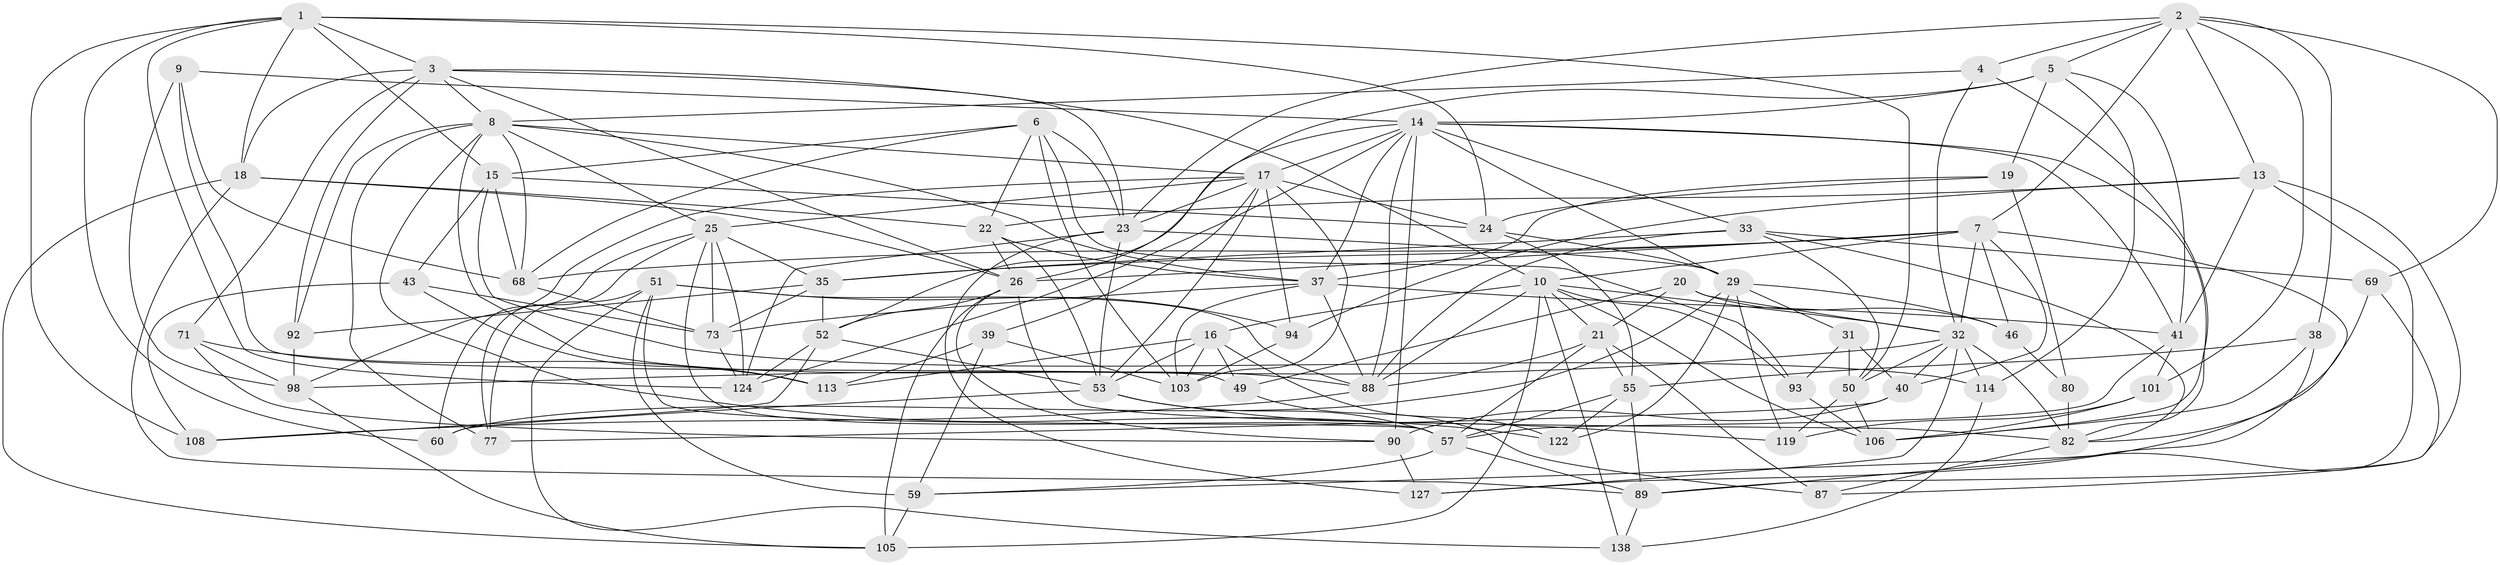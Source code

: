 // original degree distribution, {4: 1.0}
// Generated by graph-tools (version 1.1) at 2025/20/03/04/25 18:20:49]
// undirected, 72 vertices, 211 edges
graph export_dot {
graph [start="1"]
  node [color=gray90,style=filled];
  1 [super="+12+48"];
  2 [super="+65+61"];
  3 [super="+115"];
  4;
  5 [super="+104"];
  6 [super="+47"];
  7 [super="+45+28"];
  8 [super="+11"];
  9;
  10 [super="+27+66+136"];
  13 [super="+42"];
  14 [super="+79+97"];
  15 [super="+134"];
  16 [super="+34"];
  17 [super="+72+36"];
  18 [super="+30+54"];
  19;
  20;
  21 [super="+99"];
  22 [super="+109"];
  23 [super="+62+126"];
  24 [super="+81"];
  25 [super="+100"];
  26 [super="+70"];
  29 [super="+132+56"];
  31;
  32 [super="+121+64"];
  33 [super="+85"];
  35 [super="+96"];
  37 [super="+44+91"];
  38;
  39;
  40 [super="+67"];
  41 [super="+111"];
  43;
  46;
  49;
  50 [super="+63"];
  51 [super="+95"];
  52 [super="+58"];
  53 [super="+139"];
  55 [super="+74"];
  57 [super="+78+129"];
  59 [super="+102"];
  60;
  68 [super="+84"];
  69;
  71;
  73 [super="+128"];
  77;
  80;
  82 [super="+110+117"];
  87;
  88 [super="+118"];
  89 [super="+135"];
  90 [super="+133"];
  92;
  93;
  94;
  98 [super="+123"];
  101;
  103 [super="+130"];
  105 [super="+107"];
  106 [super="+120"];
  108;
  113;
  114;
  119;
  122;
  124 [super="+131"];
  127;
  138;
  1 -- 3;
  1 -- 18;
  1 -- 108;
  1 -- 124;
  1 -- 15;
  1 -- 24;
  1 -- 50;
  1 -- 60;
  2 -- 69;
  2 -- 4;
  2 -- 5;
  2 -- 101;
  2 -- 38;
  2 -- 23;
  2 -- 7;
  2 -- 13;
  3 -- 71;
  3 -- 10;
  3 -- 18;
  3 -- 23;
  3 -- 8;
  3 -- 26;
  3 -- 92;
  4 -- 8;
  4 -- 32;
  4 -- 106;
  5 -- 114;
  5 -- 19;
  5 -- 41;
  5 -- 14;
  5 -- 26;
  6 -- 68;
  6 -- 22;
  6 -- 23;
  6 -- 103;
  6 -- 93;
  6 -- 15;
  7 -- 68;
  7 -- 35;
  7 -- 127;
  7 -- 26 [weight=2];
  7 -- 32;
  7 -- 40;
  7 -- 10;
  7 -- 46;
  8 -- 77;
  8 -- 17;
  8 -- 37;
  8 -- 68;
  8 -- 88;
  8 -- 122;
  8 -- 92;
  8 -- 25;
  9 -- 49;
  9 -- 68;
  9 -- 14;
  9 -- 98;
  10 -- 93;
  10 -- 88;
  10 -- 138;
  10 -- 32;
  10 -- 105;
  10 -- 21;
  10 -- 106;
  10 -- 16;
  13 -- 59;
  13 -- 41;
  13 -- 22;
  13 -- 89;
  13 -- 94;
  14 -- 17;
  14 -- 33;
  14 -- 37;
  14 -- 88;
  14 -- 124;
  14 -- 82;
  14 -- 41;
  14 -- 90;
  14 -- 29;
  14 -- 52;
  15 -- 114;
  15 -- 24;
  15 -- 68;
  15 -- 43;
  16 -- 122;
  16 -- 103;
  16 -- 49;
  16 -- 113;
  16 -- 53;
  17 -- 23;
  17 -- 24;
  17 -- 39;
  17 -- 98;
  17 -- 53;
  17 -- 103;
  17 -- 25;
  17 -- 94;
  18 -- 89;
  18 -- 22;
  18 -- 26;
  18 -- 105;
  19 -- 80;
  19 -- 37;
  19 -- 24;
  20 -- 49;
  20 -- 21;
  20 -- 46;
  20 -- 32;
  21 -- 87;
  21 -- 57;
  21 -- 88;
  21 -- 55;
  22 -- 53;
  22 -- 37;
  22 -- 26;
  23 -- 127;
  23 -- 124;
  23 -- 53;
  23 -- 29;
  24 -- 55;
  24 -- 29;
  25 -- 35;
  25 -- 73;
  25 -- 124;
  25 -- 60;
  25 -- 77;
  25 -- 57;
  26 -- 82;
  26 -- 90;
  26 -- 105;
  26 -- 52;
  29 -- 119;
  29 -- 122;
  29 -- 31;
  29 -- 60;
  29 -- 46;
  31 -- 93;
  31 -- 50;
  31 -- 40;
  32 -- 114;
  32 -- 50;
  32 -- 82;
  32 -- 127;
  32 -- 40;
  32 -- 98;
  33 -- 88;
  33 -- 82;
  33 -- 69;
  33 -- 35;
  33 -- 50;
  35 -- 52;
  35 -- 73;
  35 -- 92;
  37 -- 73;
  37 -- 88;
  37 -- 41;
  37 -- 103;
  38 -- 89;
  38 -- 55;
  38 -- 106;
  39 -- 103;
  39 -- 113;
  39 -- 59;
  40 -- 77;
  40 -- 90 [weight=2];
  41 -- 57;
  41 -- 101;
  43 -- 108;
  43 -- 73;
  43 -- 113;
  46 -- 80;
  49 -- 87;
  50 -- 119;
  50 -- 106;
  51 -- 138;
  51 -- 77;
  51 -- 88;
  51 -- 59;
  51 -- 94;
  51 -- 57;
  52 -- 108;
  52 -- 124;
  52 -- 53;
  53 -- 119;
  53 -- 57;
  53 -- 60;
  55 -- 122;
  55 -- 57;
  55 -- 89;
  57 -- 89;
  57 -- 59;
  59 -- 105 [weight=2];
  68 -- 73;
  69 -- 87;
  69 -- 82;
  71 -- 98;
  71 -- 113;
  71 -- 90;
  73 -- 124;
  80 -- 82 [weight=2];
  82 -- 87;
  88 -- 108;
  89 -- 138;
  90 -- 127;
  92 -- 98;
  93 -- 106;
  94 -- 103;
  98 -- 105;
  101 -- 119;
  101 -- 106;
  114 -- 138;
}
